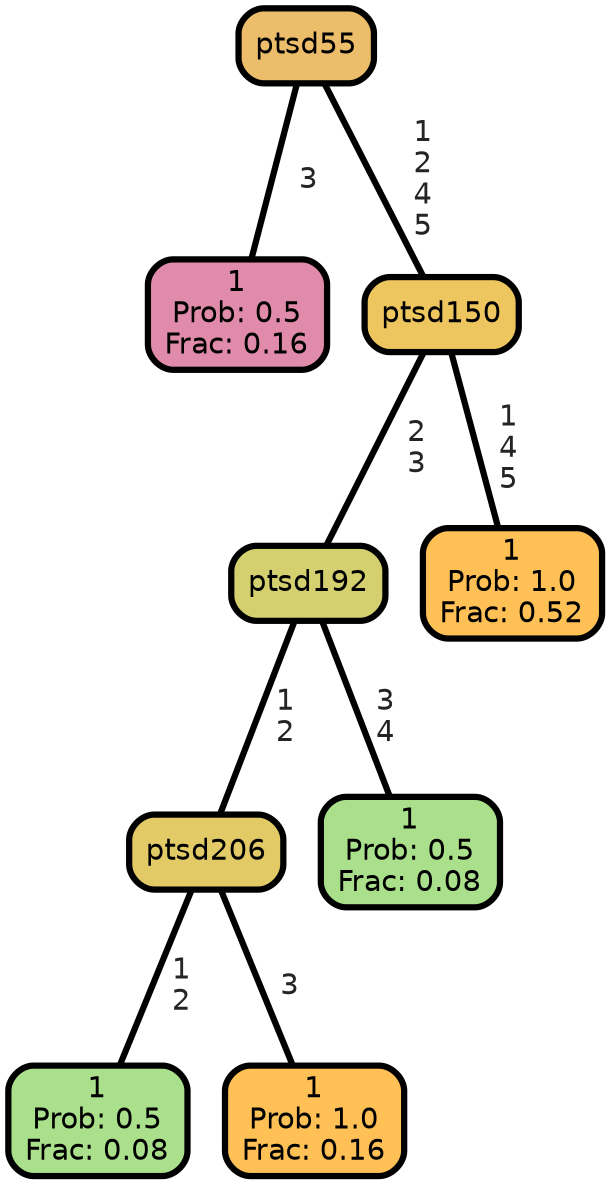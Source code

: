 graph Tree {
node [shape=box, style="filled, rounded",color="black",penwidth="3",fontcolor="black",                 fontname=helvetica] ;
graph [ranksep="0 equally", splines=straight,                 bgcolor=transparent, dpi=200] ;
edge [fontname=helvetica, fontweight=bold,fontcolor=grey14,color=black] ;
0 [label="1
Prob: 0.5
Frac: 0.16", fillcolor="#e08baa"] ;
1 [label="ptsd55", fillcolor="#ecbd6b"] ;
2 [label="1
Prob: 0.5
Frac: 0.08", fillcolor="#aae08b"] ;
3 [label="ptsd206", fillcolor="#e2cb67"] ;
4 [label="1
Prob: 1.0
Frac: 0.16", fillcolor="#ffc155"] ;
5 [label="ptsd192", fillcolor="#d4d070"] ;
6 [label="1
Prob: 0.5
Frac: 0.08", fillcolor="#aae08b"] ;
7 [label="ptsd150", fillcolor="#eec65f"] ;
8 [label="1
Prob: 1.0
Frac: 0.52", fillcolor="#ffc155"] ;
1 -- 0 [label=" 3",penwidth=3] ;
1 -- 7 [label=" 1\n 2\n 4\n 5",penwidth=3] ;
3 -- 2 [label=" 1\n 2",penwidth=3] ;
3 -- 4 [label=" 3",penwidth=3] ;
5 -- 3 [label=" 1\n 2",penwidth=3] ;
5 -- 6 [label=" 3\n 4",penwidth=3] ;
7 -- 5 [label=" 2\n 3",penwidth=3] ;
7 -- 8 [label=" 1\n 4\n 5",penwidth=3] ;
{rank = same;}}